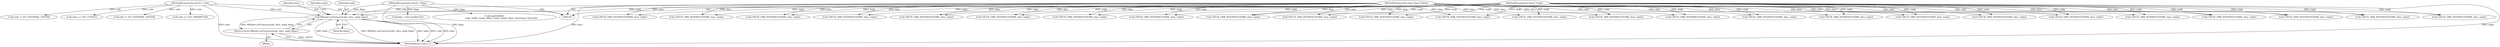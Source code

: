 digraph "0_Android_295c883fe3105b19bcd0f9e07d54c6b589fc5bff@pointer" {
"1001338" [label="(Call,BBinder::onTransact(code, data, reply, flags))"];
"1000110" [label="(MethodParameterIn,uint32_t code)"];
"1000111" [label="(MethodParameterIn,const Parcel &data)"];
"1000112" [label="(MethodParameterIn,Parcel *reply)"];
"1000113" [label="(MethodParameterIn,uint32_t flags)"];
"1001337" [label="(Return,return BBinder::onTransact(code, data, reply, flags);)"];
"1001340" [label="(Identifier,data)"];
"1000918" [label="(Call,CHECK_OMX_INTERFACE(IOMX, data, reply))"];
"1000567" [label="(Call,CHECK_OMX_INTERFACE(IOMX, data, reply))"];
"1001276" [label="(Call,flags = data.readInt32())"];
"1000112" [label="(MethodParameterIn,Parcel *reply)"];
"1001191" [label="(Call,CHECK_OMX_INTERFACE(IOMX, data, reply))"];
"1001290" [label="(Call,emptyBuffer(\n                    node, buffer, range_offset, range_length, flags, timestamp, fenceFd))"];
"1000686" [label="(Call,CHECK_OMX_INTERFACE(IOMX, data, reply))"];
"1000775" [label="(Call,CHECK_OMX_INTERFACE(IOMX, data, reply))"];
"1000939" [label="(Call,CHECK_OMX_INTERFACE(IOMX, data, reply))"];
"1000110" [label="(MethodParameterIn,uint32_t code)"];
"1001341" [label="(Identifier,reply)"];
"1000113" [label="(MethodParameterIn,uint32_t flags)"];
"1000111" [label="(MethodParameterIn,const Parcel &data)"];
"1000512" [label="(Call,code == GET_PARAMETER)"];
"1000980" [label="(Call,CHECK_OMX_INTERFACE(IOMX, data, reply))"];
"1000832" [label="(Call,CHECK_OMX_INTERFACE(IOMX, data, reply))"];
"1001251" [label="(Call,CHECK_OMX_INTERFACE(IOMX, data, reply))"];
"1000322" [label="(Call,code != SET_INTERNAL_OPTION)"];
"1001342" [label="(Identifier,flags)"];
"1001074" [label="(Call,CHECK_OMX_INTERFACE(IOMX, data, reply))"];
"1000733" [label="(Call,CHECK_OMX_INTERFACE(IOMX, data, reply))"];
"1000234" [label="(Call,CHECK_OMX_INTERFACE(IOMX, data, reply))"];
"1001337" [label="(Return,return BBinder::onTransact(code, data, reply, flags);)"];
"1000120" [label="(Call,CHECK_OMX_INTERFACE(IOMX, data, reply))"];
"1001139" [label="(Call,CHECK_OMX_INTERFACE(IOMX, data, reply))"];
"1001220" [label="(Call,CHECK_OMX_INTERFACE(IOMX, data, reply))"];
"1000251" [label="(Call,CHECK_OMX_INTERFACE(IOMX, data, reply))"];
"1000117" [label="(Block,)"];
"1001339" [label="(Identifier,code)"];
"1000634" [label="(Call,CHECK_OMX_INTERFACE(IOMX, data, reply))"];
"1000284" [label="(Call,CHECK_OMX_INTERFACE(IOMX, data, reply))"];
"1000600" [label="(Call,CHECK_OMX_INTERFACE(IOMX, data, reply))"];
"1000515" [label="(Call,code == GET_CONFIG)"];
"1001338" [label="(Call,BBinder::onTransact(code, data, reply, flags))"];
"1000538" [label="(Call,CHECK_OMX_INTERFACE(IOMX, data, reply))"];
"1000417" [label="(Call,code != SET_INTERNAL_OPTION)"];
"1001023" [label="(Call,CHECK_OMX_INTERFACE(IOMX, data, reply))"];
"1001302" [label="(Call,CHECK_OMX_INTERFACE(IOMX, data, reply))"];
"1000194" [label="(Call,CHECK_OMX_INTERFACE(IOMX, data, reply))"];
"1000144" [label="(Call,CHECK_OMX_INTERFACE(IOMX, data, reply))"];
"1000863" [label="(Call,CHECK_OMX_INTERFACE(IOMX, data, reply))"];
"1001343" [label="(MethodReturn,status_t)"];
"1001338" -> "1001337"  [label="AST: "];
"1001338" -> "1001342"  [label="CFG: "];
"1001339" -> "1001338"  [label="AST: "];
"1001340" -> "1001338"  [label="AST: "];
"1001341" -> "1001338"  [label="AST: "];
"1001342" -> "1001338"  [label="AST: "];
"1001337" -> "1001338"  [label="CFG: "];
"1001338" -> "1001343"  [label="DDG: flags"];
"1001338" -> "1001343"  [label="DDG: BBinder::onTransact(code, data, reply, flags)"];
"1001338" -> "1001343"  [label="DDG: reply"];
"1001338" -> "1001343"  [label="DDG: code"];
"1001338" -> "1001343"  [label="DDG: data"];
"1001338" -> "1001337"  [label="DDG: BBinder::onTransact(code, data, reply, flags)"];
"1000110" -> "1001338"  [label="DDG: code"];
"1000111" -> "1001338"  [label="DDG: data"];
"1000112" -> "1001338"  [label="DDG: reply"];
"1000113" -> "1001338"  [label="DDG: flags"];
"1000110" -> "1000109"  [label="AST: "];
"1000110" -> "1001343"  [label="DDG: code"];
"1000110" -> "1000322"  [label="DDG: code"];
"1000110" -> "1000417"  [label="DDG: code"];
"1000110" -> "1000512"  [label="DDG: code"];
"1000110" -> "1000515"  [label="DDG: code"];
"1000111" -> "1000109"  [label="AST: "];
"1000111" -> "1001343"  [label="DDG: data"];
"1000111" -> "1000120"  [label="DDG: data"];
"1000111" -> "1000144"  [label="DDG: data"];
"1000111" -> "1000194"  [label="DDG: data"];
"1000111" -> "1000234"  [label="DDG: data"];
"1000111" -> "1000251"  [label="DDG: data"];
"1000111" -> "1000284"  [label="DDG: data"];
"1000111" -> "1000538"  [label="DDG: data"];
"1000111" -> "1000567"  [label="DDG: data"];
"1000111" -> "1000600"  [label="DDG: data"];
"1000111" -> "1000634"  [label="DDG: data"];
"1000111" -> "1000686"  [label="DDG: data"];
"1000111" -> "1000733"  [label="DDG: data"];
"1000111" -> "1000775"  [label="DDG: data"];
"1000111" -> "1000832"  [label="DDG: data"];
"1000111" -> "1000863"  [label="DDG: data"];
"1000111" -> "1000918"  [label="DDG: data"];
"1000111" -> "1000939"  [label="DDG: data"];
"1000111" -> "1000980"  [label="DDG: data"];
"1000111" -> "1001023"  [label="DDG: data"];
"1000111" -> "1001074"  [label="DDG: data"];
"1000111" -> "1001139"  [label="DDG: data"];
"1000111" -> "1001191"  [label="DDG: data"];
"1000111" -> "1001220"  [label="DDG: data"];
"1000111" -> "1001251"  [label="DDG: data"];
"1000111" -> "1001302"  [label="DDG: data"];
"1000112" -> "1000109"  [label="AST: "];
"1000112" -> "1001343"  [label="DDG: reply"];
"1000112" -> "1000120"  [label="DDG: reply"];
"1000112" -> "1000144"  [label="DDG: reply"];
"1000112" -> "1000194"  [label="DDG: reply"];
"1000112" -> "1000234"  [label="DDG: reply"];
"1000112" -> "1000251"  [label="DDG: reply"];
"1000112" -> "1000284"  [label="DDG: reply"];
"1000112" -> "1000538"  [label="DDG: reply"];
"1000112" -> "1000567"  [label="DDG: reply"];
"1000112" -> "1000600"  [label="DDG: reply"];
"1000112" -> "1000634"  [label="DDG: reply"];
"1000112" -> "1000686"  [label="DDG: reply"];
"1000112" -> "1000733"  [label="DDG: reply"];
"1000112" -> "1000775"  [label="DDG: reply"];
"1000112" -> "1000832"  [label="DDG: reply"];
"1000112" -> "1000863"  [label="DDG: reply"];
"1000112" -> "1000918"  [label="DDG: reply"];
"1000112" -> "1000939"  [label="DDG: reply"];
"1000112" -> "1000980"  [label="DDG: reply"];
"1000112" -> "1001023"  [label="DDG: reply"];
"1000112" -> "1001074"  [label="DDG: reply"];
"1000112" -> "1001139"  [label="DDG: reply"];
"1000112" -> "1001191"  [label="DDG: reply"];
"1000112" -> "1001220"  [label="DDG: reply"];
"1000112" -> "1001251"  [label="DDG: reply"];
"1000112" -> "1001302"  [label="DDG: reply"];
"1000113" -> "1000109"  [label="AST: "];
"1000113" -> "1001343"  [label="DDG: flags"];
"1000113" -> "1001276"  [label="DDG: flags"];
"1000113" -> "1001290"  [label="DDG: flags"];
"1001337" -> "1000117"  [label="AST: "];
"1001343" -> "1001337"  [label="CFG: "];
"1001337" -> "1001343"  [label="DDG: <RET>"];
}
